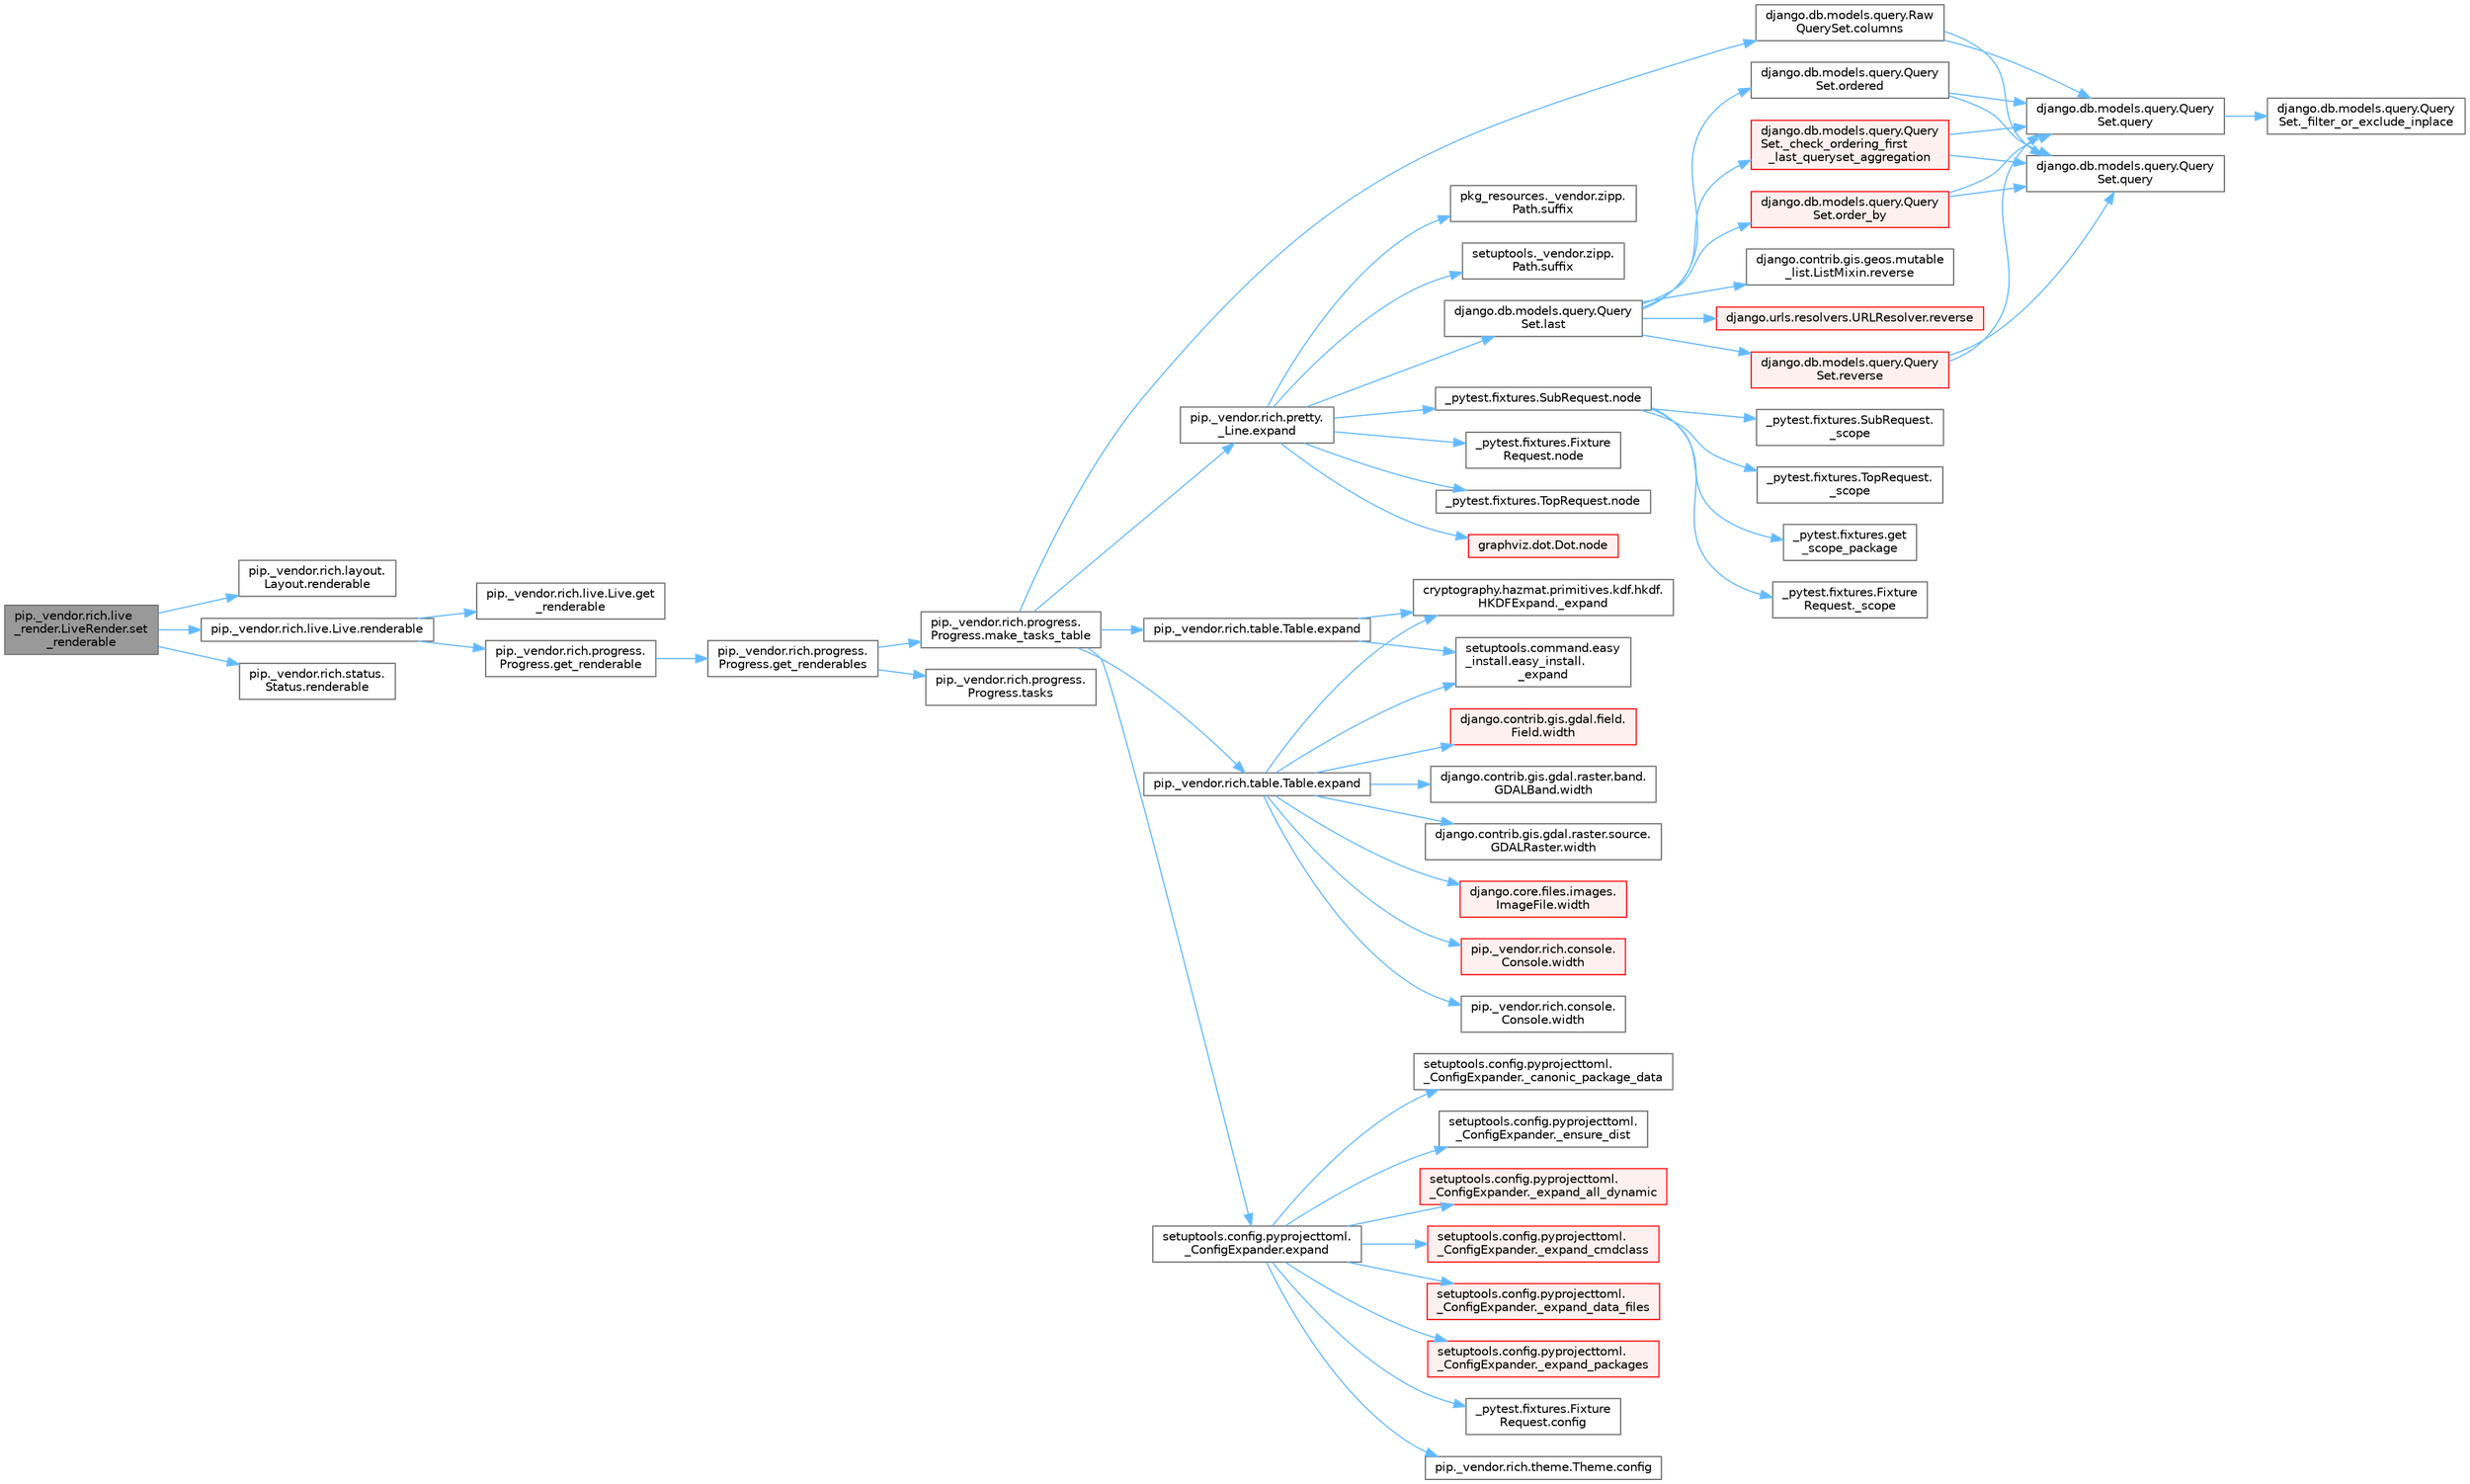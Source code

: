 digraph "pip._vendor.rich.live_render.LiveRender.set_renderable"
{
 // LATEX_PDF_SIZE
  bgcolor="transparent";
  edge [fontname=Helvetica,fontsize=10,labelfontname=Helvetica,labelfontsize=10];
  node [fontname=Helvetica,fontsize=10,shape=box,height=0.2,width=0.4];
  rankdir="LR";
  Node1 [id="Node000001",label="pip._vendor.rich.live\l_render.LiveRender.set\l_renderable",height=0.2,width=0.4,color="gray40", fillcolor="grey60", style="filled", fontcolor="black",tooltip=" "];
  Node1 -> Node2 [id="edge1_Node000001_Node000002",color="steelblue1",style="solid",tooltip=" "];
  Node2 [id="Node000002",label="pip._vendor.rich.layout.\lLayout.renderable",height=0.2,width=0.4,color="grey40", fillcolor="white", style="filled",URL="$classpip_1_1__vendor_1_1rich_1_1layout_1_1_layout.html#a44b0de3f7ba41d2fa17929f48271c82b",tooltip=" "];
  Node1 -> Node3 [id="edge2_Node000001_Node000003",color="steelblue1",style="solid",tooltip=" "];
  Node3 [id="Node000003",label="pip._vendor.rich.live.Live.renderable",height=0.2,width=0.4,color="grey40", fillcolor="white", style="filled",URL="$classpip_1_1__vendor_1_1rich_1_1live_1_1_live.html#adbdec7c7c6ac9070814e96b505a173c1",tooltip=" "];
  Node3 -> Node4 [id="edge3_Node000003_Node000004",color="steelblue1",style="solid",tooltip=" "];
  Node4 [id="Node000004",label="pip._vendor.rich.live.Live.get\l_renderable",height=0.2,width=0.4,color="grey40", fillcolor="white", style="filled",URL="$classpip_1_1__vendor_1_1rich_1_1live_1_1_live.html#a29183931e16bbf8c5a1f1923ba813689",tooltip=" "];
  Node3 -> Node5 [id="edge4_Node000003_Node000005",color="steelblue1",style="solid",tooltip=" "];
  Node5 [id="Node000005",label="pip._vendor.rich.progress.\lProgress.get_renderable",height=0.2,width=0.4,color="grey40", fillcolor="white", style="filled",URL="$classpip_1_1__vendor_1_1rich_1_1progress_1_1_progress.html#ab746045f5e787bfde4a7a7e815b17a14",tooltip=" "];
  Node5 -> Node6 [id="edge5_Node000005_Node000006",color="steelblue1",style="solid",tooltip=" "];
  Node6 [id="Node000006",label="pip._vendor.rich.progress.\lProgress.get_renderables",height=0.2,width=0.4,color="grey40", fillcolor="white", style="filled",URL="$classpip_1_1__vendor_1_1rich_1_1progress_1_1_progress.html#ae329cb9b10713e0971717cebcf2d234f",tooltip=" "];
  Node6 -> Node7 [id="edge6_Node000006_Node000007",color="steelblue1",style="solid",tooltip=" "];
  Node7 [id="Node000007",label="pip._vendor.rich.progress.\lProgress.make_tasks_table",height=0.2,width=0.4,color="grey40", fillcolor="white", style="filled",URL="$classpip_1_1__vendor_1_1rich_1_1progress_1_1_progress.html#a42f4570b586d6cc467773cc7303b830d",tooltip=" "];
  Node7 -> Node8 [id="edge7_Node000007_Node000008",color="steelblue1",style="solid",tooltip=" "];
  Node8 [id="Node000008",label="django.db.models.query.Raw\lQuerySet.columns",height=0.2,width=0.4,color="grey40", fillcolor="white", style="filled",URL="$classdjango_1_1db_1_1models_1_1query_1_1_raw_query_set.html#af62f3f2df48b0128bb9686316d480019",tooltip=" "];
  Node8 -> Node9 [id="edge8_Node000008_Node000009",color="steelblue1",style="solid",tooltip=" "];
  Node9 [id="Node000009",label="django.db.models.query.Query\lSet.query",height=0.2,width=0.4,color="grey40", fillcolor="white", style="filled",URL="$classdjango_1_1db_1_1models_1_1query_1_1_query_set.html#a8028ed81b109acb162489dbd16604c83",tooltip=" "];
  Node9 -> Node10 [id="edge9_Node000009_Node000010",color="steelblue1",style="solid",tooltip=" "];
  Node10 [id="Node000010",label="django.db.models.query.Query\lSet._filter_or_exclude_inplace",height=0.2,width=0.4,color="grey40", fillcolor="white", style="filled",URL="$classdjango_1_1db_1_1models_1_1query_1_1_query_set.html#aabeb9102e4ff687eea5dc3a6d54a8a29",tooltip=" "];
  Node8 -> Node11 [id="edge10_Node000008_Node000011",color="steelblue1",style="solid",tooltip=" "];
  Node11 [id="Node000011",label="django.db.models.query.Query\lSet.query",height=0.2,width=0.4,color="grey40", fillcolor="white", style="filled",URL="$classdjango_1_1db_1_1models_1_1query_1_1_query_set.html#a0b0307a9b3f65303afb2c5783372d2c2",tooltip=" "];
  Node7 -> Node12 [id="edge11_Node000007_Node000012",color="steelblue1",style="solid",tooltip=" "];
  Node12 [id="Node000012",label="pip._vendor.rich.pretty.\l_Line.expand",height=0.2,width=0.4,color="grey40", fillcolor="white", style="filled",URL="$classpip_1_1__vendor_1_1rich_1_1pretty_1_1___line.html#a41a6ede72c0e0f5e6077839374bbc730",tooltip=" "];
  Node12 -> Node13 [id="edge12_Node000012_Node000013",color="steelblue1",style="solid",tooltip=" "];
  Node13 [id="Node000013",label="django.db.models.query.Query\lSet.last",height=0.2,width=0.4,color="grey40", fillcolor="white", style="filled",URL="$classdjango_1_1db_1_1models_1_1query_1_1_query_set.html#a47d1bb0467664a115cb69216c21c71b3",tooltip=" "];
  Node13 -> Node14 [id="edge13_Node000013_Node000014",color="steelblue1",style="solid",tooltip=" "];
  Node14 [id="Node000014",label="django.db.models.query.Query\lSet._check_ordering_first\l_last_queryset_aggregation",height=0.2,width=0.4,color="red", fillcolor="#FFF0F0", style="filled",URL="$classdjango_1_1db_1_1models_1_1query_1_1_query_set.html#a25065274af34657452385747f93b1379",tooltip=" "];
  Node14 -> Node9 [id="edge14_Node000014_Node000009",color="steelblue1",style="solid",tooltip=" "];
  Node14 -> Node11 [id="edge15_Node000014_Node000011",color="steelblue1",style="solid",tooltip=" "];
  Node13 -> Node22 [id="edge16_Node000013_Node000022",color="steelblue1",style="solid",tooltip=" "];
  Node22 [id="Node000022",label="django.db.models.query.Query\lSet.order_by",height=0.2,width=0.4,color="red", fillcolor="#FFF0F0", style="filled",URL="$classdjango_1_1db_1_1models_1_1query_1_1_query_set.html#a2ad2bc4491b372d7fb5ad808262e6f01",tooltip=" "];
  Node22 -> Node9 [id="edge17_Node000022_Node000009",color="steelblue1",style="solid",tooltip=" "];
  Node22 -> Node11 [id="edge18_Node000022_Node000011",color="steelblue1",style="solid",tooltip=" "];
  Node13 -> Node28 [id="edge19_Node000013_Node000028",color="steelblue1",style="solid",tooltip=" "];
  Node28 [id="Node000028",label="django.db.models.query.Query\lSet.ordered",height=0.2,width=0.4,color="grey40", fillcolor="white", style="filled",URL="$classdjango_1_1db_1_1models_1_1query_1_1_query_set.html#aea7ae8382c3646e757c53a8160446709",tooltip="PUBLIC INTROSPECTION ATTRIBUTES #."];
  Node28 -> Node9 [id="edge20_Node000028_Node000009",color="steelblue1",style="solid",tooltip=" "];
  Node28 -> Node11 [id="edge21_Node000028_Node000011",color="steelblue1",style="solid",tooltip=" "];
  Node13 -> Node29 [id="edge22_Node000013_Node000029",color="steelblue1",style="solid",tooltip=" "];
  Node29 [id="Node000029",label="django.contrib.gis.geos.mutable\l_list.ListMixin.reverse",height=0.2,width=0.4,color="grey40", fillcolor="white", style="filled",URL="$classdjango_1_1contrib_1_1gis_1_1geos_1_1mutable__list_1_1_list_mixin.html#acea27515a63c2aebae7e09acce6b337e",tooltip=" "];
  Node13 -> Node30 [id="edge23_Node000013_Node000030",color="steelblue1",style="solid",tooltip=" "];
  Node30 [id="Node000030",label="django.db.models.query.Query\lSet.reverse",height=0.2,width=0.4,color="red", fillcolor="#FFF0F0", style="filled",URL="$classdjango_1_1db_1_1models_1_1query_1_1_query_set.html#a89e07d94760ac9c2b358665e3b96409e",tooltip=" "];
  Node30 -> Node9 [id="edge24_Node000030_Node000009",color="steelblue1",style="solid",tooltip=" "];
  Node30 -> Node11 [id="edge25_Node000030_Node000011",color="steelblue1",style="solid",tooltip=" "];
  Node13 -> Node31 [id="edge26_Node000013_Node000031",color="steelblue1",style="solid",tooltip=" "];
  Node31 [id="Node000031",label="django.urls.resolvers.URLResolver.reverse",height=0.2,width=0.4,color="red", fillcolor="#FFF0F0", style="filled",URL="$classdjango_1_1urls_1_1resolvers_1_1_u_r_l_resolver.html#aa7288d736b2eaaaddc3fda68b6cf594a",tooltip=" "];
  Node12 -> Node37 [id="edge27_Node000012_Node000037",color="steelblue1",style="solid",tooltip=" "];
  Node37 [id="Node000037",label="_pytest.fixtures.Fixture\lRequest.node",height=0.2,width=0.4,color="grey40", fillcolor="white", style="filled",URL="$class__pytest_1_1fixtures_1_1_fixture_request.html#a40b0cd098b9d00d73ad2a50ccd73d7ec",tooltip=" "];
  Node12 -> Node38 [id="edge28_Node000012_Node000038",color="steelblue1",style="solid",tooltip=" "];
  Node38 [id="Node000038",label="_pytest.fixtures.SubRequest.node",height=0.2,width=0.4,color="grey40", fillcolor="white", style="filled",URL="$class__pytest_1_1fixtures_1_1_sub_request.html#a7db106ca65e6a66a41699bbee5565c0a",tooltip=" "];
  Node38 -> Node39 [id="edge29_Node000038_Node000039",color="steelblue1",style="solid",tooltip=" "];
  Node39 [id="Node000039",label="_pytest.fixtures.Fixture\lRequest._scope",height=0.2,width=0.4,color="grey40", fillcolor="white", style="filled",URL="$class__pytest_1_1fixtures_1_1_fixture_request.html#a64a9315c014e245479093a47300f696f",tooltip=" "];
  Node38 -> Node40 [id="edge30_Node000038_Node000040",color="steelblue1",style="solid",tooltip=" "];
  Node40 [id="Node000040",label="_pytest.fixtures.SubRequest.\l_scope",height=0.2,width=0.4,color="grey40", fillcolor="white", style="filled",URL="$class__pytest_1_1fixtures_1_1_sub_request.html#a297bfaf0428b1a1eb906f2ba567a48d5",tooltip=" "];
  Node38 -> Node41 [id="edge31_Node000038_Node000041",color="steelblue1",style="solid",tooltip=" "];
  Node41 [id="Node000041",label="_pytest.fixtures.TopRequest.\l_scope",height=0.2,width=0.4,color="grey40", fillcolor="white", style="filled",URL="$class__pytest_1_1fixtures_1_1_top_request.html#adf041dcc3200b0527c0fb9919da98ae9",tooltip=" "];
  Node38 -> Node42 [id="edge32_Node000038_Node000042",color="steelblue1",style="solid",tooltip=" "];
  Node42 [id="Node000042",label="_pytest.fixtures.get\l_scope_package",height=0.2,width=0.4,color="grey40", fillcolor="white", style="filled",URL="$namespace__pytest_1_1fixtures.html#af3c1aa8751ade837efbccdf7c1a78322",tooltip=" "];
  Node12 -> Node43 [id="edge33_Node000012_Node000043",color="steelblue1",style="solid",tooltip=" "];
  Node43 [id="Node000043",label="_pytest.fixtures.TopRequest.node",height=0.2,width=0.4,color="grey40", fillcolor="white", style="filled",URL="$class__pytest_1_1fixtures_1_1_top_request.html#a64379f19804343815aa51649afe7465d",tooltip=" "];
  Node12 -> Node44 [id="edge34_Node000012_Node000044",color="steelblue1",style="solid",tooltip=" "];
  Node44 [id="Node000044",label="graphviz.dot.Dot.node",height=0.2,width=0.4,color="red", fillcolor="#FFF0F0", style="filled",URL="$classgraphviz_1_1dot_1_1_dot.html#af318ae6a778bf479d602de6a18bf0b25",tooltip=" "];
  Node12 -> Node49 [id="edge35_Node000012_Node000049",color="steelblue1",style="solid",tooltip=" "];
  Node49 [id="Node000049",label="pkg_resources._vendor.zipp.\lPath.suffix",height=0.2,width=0.4,color="grey40", fillcolor="white", style="filled",URL="$classpkg__resources_1_1__vendor_1_1zipp_1_1_path.html#af71056b6cebbc8c50fa83ccc23292725",tooltip=" "];
  Node12 -> Node50 [id="edge36_Node000012_Node000050",color="steelblue1",style="solid",tooltip=" "];
  Node50 [id="Node000050",label="setuptools._vendor.zipp.\lPath.suffix",height=0.2,width=0.4,color="grey40", fillcolor="white", style="filled",URL="$classsetuptools_1_1__vendor_1_1zipp_1_1_path.html#a6b71894b1172740b93a3ee2a5ad369ac",tooltip=" "];
  Node7 -> Node51 [id="edge37_Node000007_Node000051",color="steelblue1",style="solid",tooltip=" "];
  Node51 [id="Node000051",label="pip._vendor.rich.table.Table.expand",height=0.2,width=0.4,color="grey40", fillcolor="white", style="filled",URL="$classpip_1_1__vendor_1_1rich_1_1table_1_1_table.html#ae15357ec8bade19060b53a86f1bb749e",tooltip=" "];
  Node51 -> Node52 [id="edge38_Node000051_Node000052",color="steelblue1",style="solid",tooltip=" "];
  Node52 [id="Node000052",label="cryptography.hazmat.primitives.kdf.hkdf.\lHKDFExpand._expand",height=0.2,width=0.4,color="grey40", fillcolor="white", style="filled",URL="$classcryptography_1_1hazmat_1_1primitives_1_1kdf_1_1hkdf_1_1_h_k_d_f_expand.html#ae4930b1db257db101a9caafcfe39ae6d",tooltip=" "];
  Node51 -> Node53 [id="edge39_Node000051_Node000053",color="steelblue1",style="solid",tooltip=" "];
  Node53 [id="Node000053",label="setuptools.command.easy\l_install.easy_install.\l_expand",height=0.2,width=0.4,color="grey40", fillcolor="white", style="filled",URL="$classsetuptools_1_1command_1_1easy__install_1_1easy__install.html#a4a064bcd62298040ff3a92775853a586",tooltip=" "];
  Node51 -> Node54 [id="edge40_Node000051_Node000054",color="steelblue1",style="solid",tooltip=" "];
  Node54 [id="Node000054",label="django.contrib.gis.gdal.field.\lField.width",height=0.2,width=0.4,color="red", fillcolor="#FFF0F0", style="filled",URL="$classdjango_1_1contrib_1_1gis_1_1gdal_1_1field_1_1_field.html#a9d43a623b937f633a9e6dca9323f5fa7",tooltip=" "];
  Node51 -> Node57 [id="edge41_Node000051_Node000057",color="steelblue1",style="solid",tooltip=" "];
  Node57 [id="Node000057",label="django.contrib.gis.gdal.raster.band.\lGDALBand.width",height=0.2,width=0.4,color="grey40", fillcolor="white", style="filled",URL="$classdjango_1_1contrib_1_1gis_1_1gdal_1_1raster_1_1band_1_1_g_d_a_l_band.html#a407780888708f2bb99b4d298eb6d8062",tooltip=" "];
  Node51 -> Node58 [id="edge42_Node000051_Node000058",color="steelblue1",style="solid",tooltip=" "];
  Node58 [id="Node000058",label="django.contrib.gis.gdal.raster.source.\lGDALRaster.width",height=0.2,width=0.4,color="grey40", fillcolor="white", style="filled",URL="$classdjango_1_1contrib_1_1gis_1_1gdal_1_1raster_1_1source_1_1_g_d_a_l_raster.html#a58442e42bce5bcabb54fab7a2e636bc2",tooltip=" "];
  Node51 -> Node59 [id="edge43_Node000051_Node000059",color="steelblue1",style="solid",tooltip=" "];
  Node59 [id="Node000059",label="django.core.files.images.\lImageFile.width",height=0.2,width=0.4,color="red", fillcolor="#FFF0F0", style="filled",URL="$classdjango_1_1core_1_1files_1_1images_1_1_image_file.html#a3a50a37ab3f2d7395c892a262ecb49bc",tooltip=" "];
  Node51 -> Node1862 [id="edge44_Node000051_Node001862",color="steelblue1",style="solid",tooltip=" "];
  Node1862 [id="Node001862",label="pip._vendor.rich.console.\lConsole.width",height=0.2,width=0.4,color="red", fillcolor="#FFF0F0", style="filled",URL="$classpip_1_1__vendor_1_1rich_1_1console_1_1_console.html#a3163e1b4e2842bc355d0f5c3100ecc08",tooltip=" "];
  Node51 -> Node1863 [id="edge45_Node000051_Node001863",color="steelblue1",style="solid",tooltip=" "];
  Node1863 [id="Node001863",label="pip._vendor.rich.console.\lConsole.width",height=0.2,width=0.4,color="grey40", fillcolor="white", style="filled",URL="$classpip_1_1__vendor_1_1rich_1_1console_1_1_console.html#aa2ba8c5fa1dd224794b0ac2acd384863",tooltip=" "];
  Node7 -> Node4509 [id="edge46_Node000007_Node004509",color="steelblue1",style="solid",tooltip=" "];
  Node4509 [id="Node004509",label="pip._vendor.rich.table.Table.expand",height=0.2,width=0.4,color="grey40", fillcolor="white", style="filled",URL="$classpip_1_1__vendor_1_1rich_1_1table_1_1_table.html#ad4d0815453a469ce306717e4be6253b6",tooltip=" "];
  Node4509 -> Node52 [id="edge47_Node004509_Node000052",color="steelblue1",style="solid",tooltip=" "];
  Node4509 -> Node53 [id="edge48_Node004509_Node000053",color="steelblue1",style="solid",tooltip=" "];
  Node7 -> Node4510 [id="edge49_Node000007_Node004510",color="steelblue1",style="solid",tooltip=" "];
  Node4510 [id="Node004510",label="setuptools.config.pyprojecttoml.\l_ConfigExpander.expand",height=0.2,width=0.4,color="grey40", fillcolor="white", style="filled",URL="$classsetuptools_1_1config_1_1pyprojecttoml_1_1___config_expander.html#a15ef5ddaca1336e1cdbfe6fa2d89ab46",tooltip=" "];
  Node4510 -> Node4511 [id="edge50_Node004510_Node004511",color="steelblue1",style="solid",tooltip=" "];
  Node4511 [id="Node004511",label="setuptools.config.pyprojecttoml.\l_ConfigExpander._canonic_package_data",height=0.2,width=0.4,color="grey40", fillcolor="white", style="filled",URL="$classsetuptools_1_1config_1_1pyprojecttoml_1_1___config_expander.html#ae7eeb76e780b3b7f5c430d92e5c9ee65",tooltip=" "];
  Node4510 -> Node4512 [id="edge51_Node004510_Node004512",color="steelblue1",style="solid",tooltip=" "];
  Node4512 [id="Node004512",label="setuptools.config.pyprojecttoml.\l_ConfigExpander._ensure_dist",height=0.2,width=0.4,color="grey40", fillcolor="white", style="filled",URL="$classsetuptools_1_1config_1_1pyprojecttoml_1_1___config_expander.html#a3f6c95251a3a53bfbbf7e87ea29d5e98",tooltip=" "];
  Node4510 -> Node4513 [id="edge52_Node004510_Node004513",color="steelblue1",style="solid",tooltip=" "];
  Node4513 [id="Node004513",label="setuptools.config.pyprojecttoml.\l_ConfigExpander._expand_all_dynamic",height=0.2,width=0.4,color="red", fillcolor="#FFF0F0", style="filled",URL="$classsetuptools_1_1config_1_1pyprojecttoml_1_1___config_expander.html#aebe94f0d53bb9999f29652fc155e7b01",tooltip=" "];
  Node4510 -> Node4521 [id="edge53_Node004510_Node004521",color="steelblue1",style="solid",tooltip=" "];
  Node4521 [id="Node004521",label="setuptools.config.pyprojecttoml.\l_ConfigExpander._expand_cmdclass",height=0.2,width=0.4,color="red", fillcolor="#FFF0F0", style="filled",URL="$classsetuptools_1_1config_1_1pyprojecttoml_1_1___config_expander.html#a0141d8c316bab5efb593a9f7ba90a5f7",tooltip=" "];
  Node4510 -> Node4523 [id="edge54_Node004510_Node004523",color="steelblue1",style="solid",tooltip=" "];
  Node4523 [id="Node004523",label="setuptools.config.pyprojecttoml.\l_ConfigExpander._expand_data_files",height=0.2,width=0.4,color="red", fillcolor="#FFF0F0", style="filled",URL="$classsetuptools_1_1config_1_1pyprojecttoml_1_1___config_expander.html#abc477aed079681164d86180aaed7d878",tooltip=" "];
  Node4510 -> Node4524 [id="edge55_Node004510_Node004524",color="steelblue1",style="solid",tooltip=" "];
  Node4524 [id="Node004524",label="setuptools.config.pyprojecttoml.\l_ConfigExpander._expand_packages",height=0.2,width=0.4,color="red", fillcolor="#FFF0F0", style="filled",URL="$classsetuptools_1_1config_1_1pyprojecttoml_1_1___config_expander.html#a60294d67afeeca3abf6129df86dc68d4",tooltip=" "];
  Node4510 -> Node171 [id="edge56_Node004510_Node000171",color="steelblue1",style="solid",tooltip=" "];
  Node171 [id="Node000171",label="_pytest.fixtures.Fixture\lRequest.config",height=0.2,width=0.4,color="grey40", fillcolor="white", style="filled",URL="$class__pytest_1_1fixtures_1_1_fixture_request.html#a9ed7b83923283e6cc50ae1c56f68b36d",tooltip=" "];
  Node4510 -> Node172 [id="edge57_Node004510_Node000172",color="steelblue1",style="solid",tooltip=" "];
  Node172 [id="Node000172",label="pip._vendor.rich.theme.Theme.config",height=0.2,width=0.4,color="grey40", fillcolor="white", style="filled",URL="$classpip_1_1__vendor_1_1rich_1_1theme_1_1_theme.html#a66944133178df92a2cc2793b6053a2ea",tooltip=" "];
  Node6 -> Node4525 [id="edge58_Node000006_Node004525",color="steelblue1",style="solid",tooltip=" "];
  Node4525 [id="Node004525",label="pip._vendor.rich.progress.\lProgress.tasks",height=0.2,width=0.4,color="grey40", fillcolor="white", style="filled",URL="$classpip_1_1__vendor_1_1rich_1_1progress_1_1_progress.html#ad070ab018d3e76ebc7ea312d26d26757",tooltip=" "];
  Node1 -> Node3725 [id="edge59_Node000001_Node003725",color="steelblue1",style="solid",tooltip=" "];
  Node3725 [id="Node003725",label="pip._vendor.rich.status.\lStatus.renderable",height=0.2,width=0.4,color="grey40", fillcolor="white", style="filled",URL="$classpip_1_1__vendor_1_1rich_1_1status_1_1_status.html#a84d2a1ef26c2d95f08b7c6a959cd9cfc",tooltip=" "];
}
